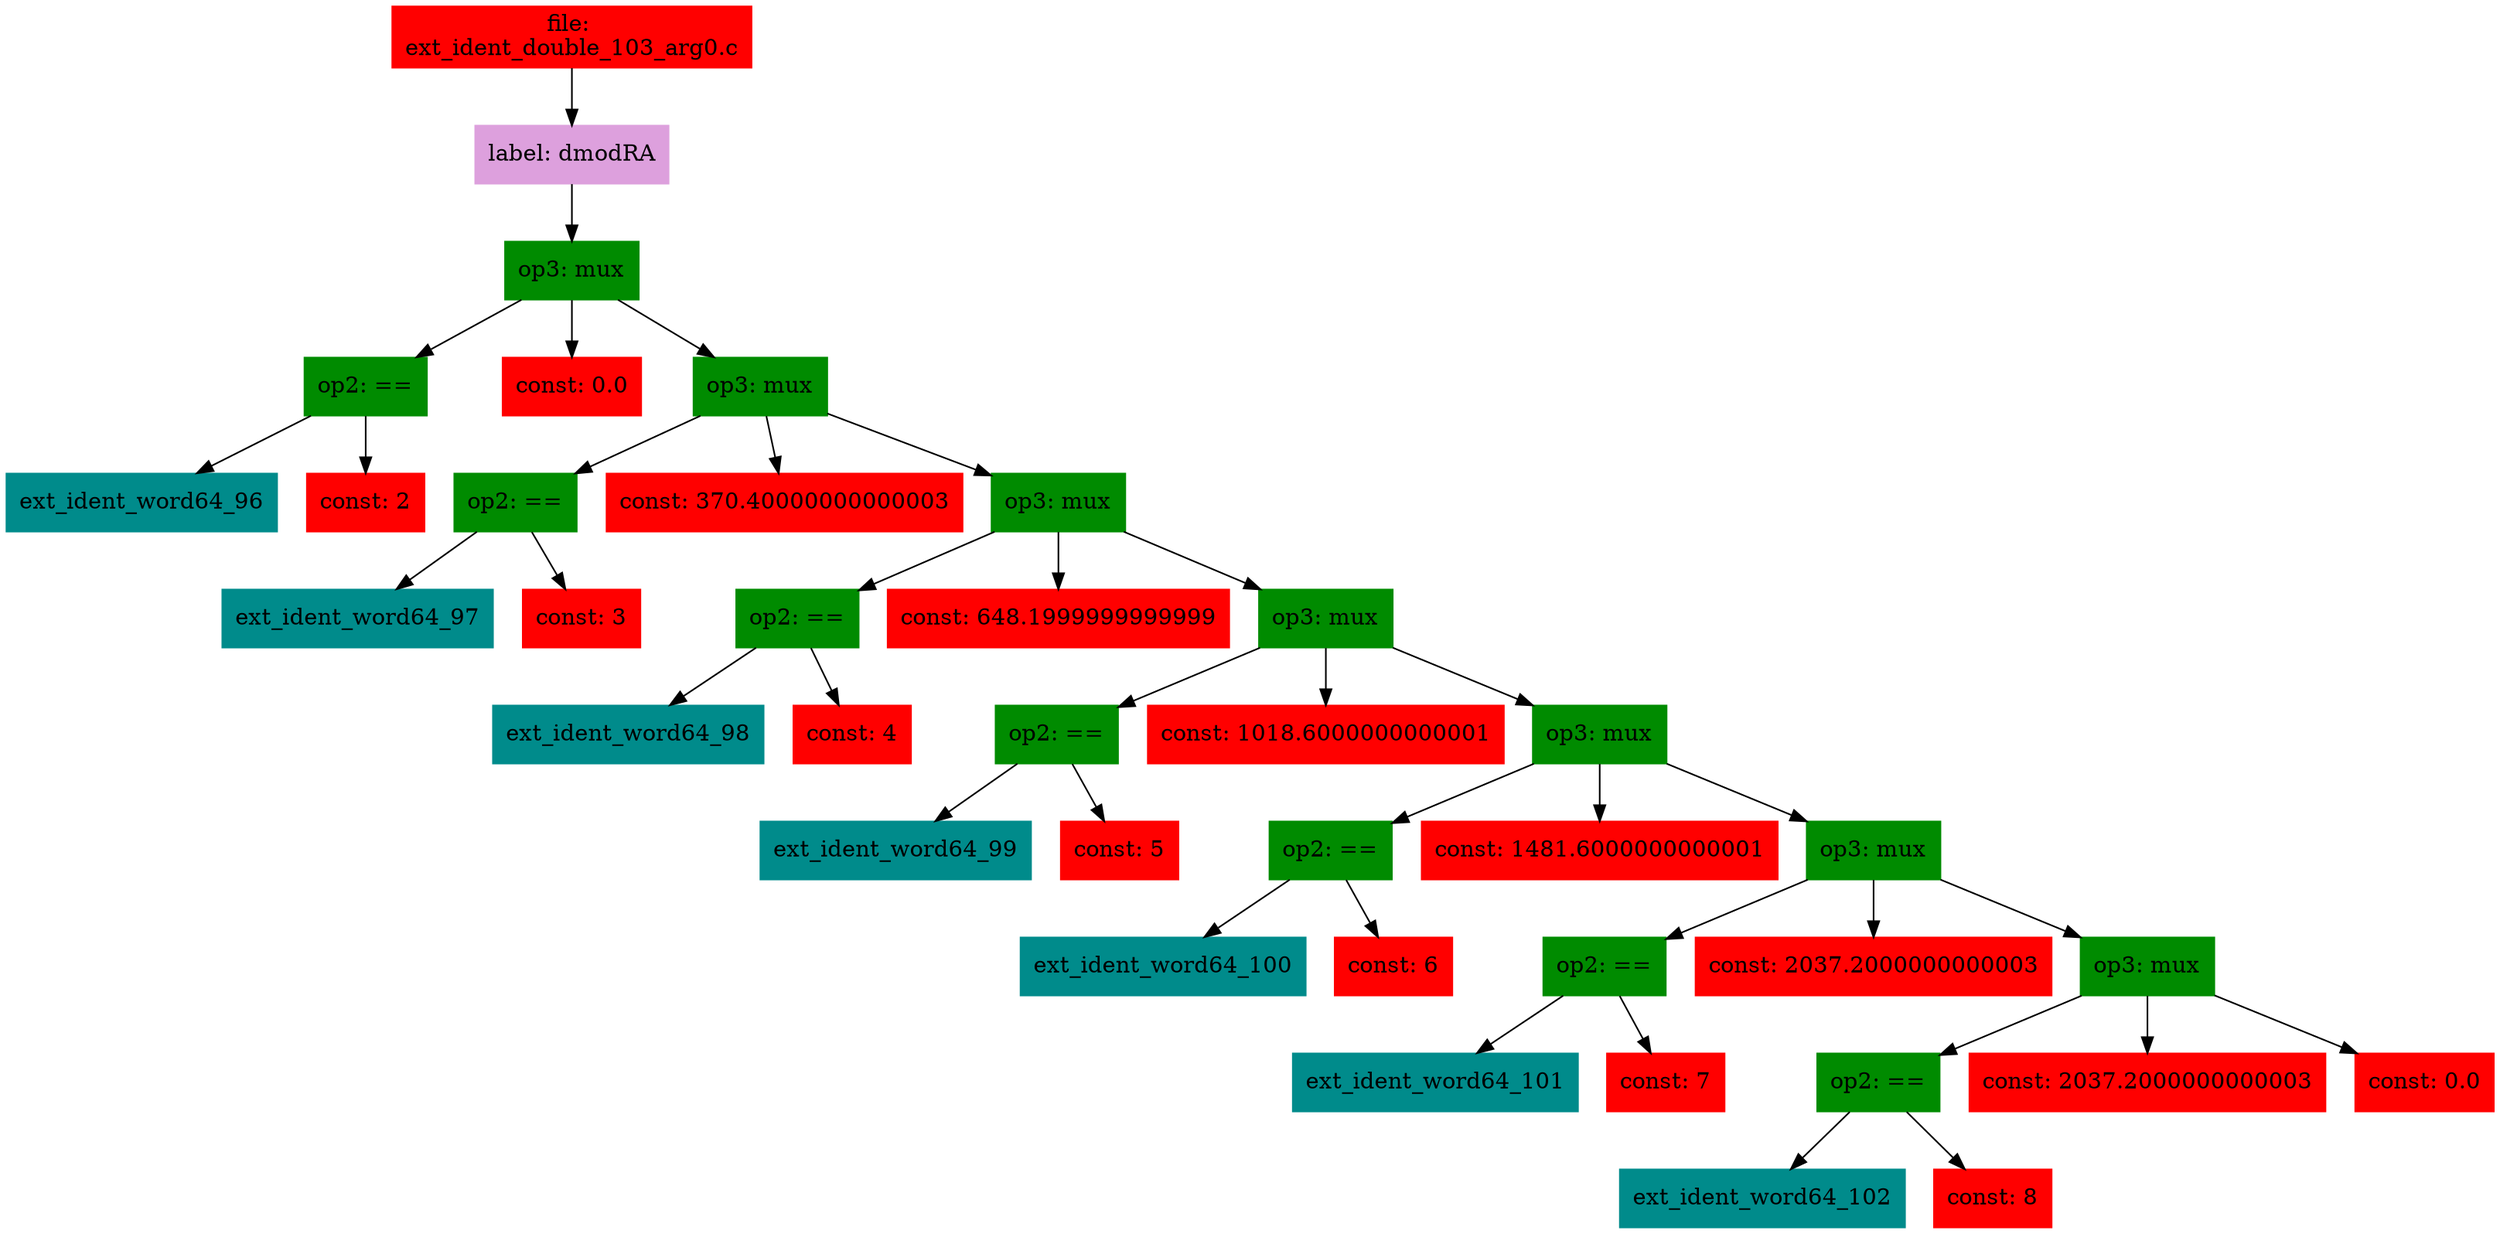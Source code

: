 digraph G {
node [shape=box]

0 [label="file: 
ext_ident_double_103_arg0.c",color=red, style=filled]
1 [label="label: dmodRA",color=plum, style=filled]
0 -> 1
2 [label="op3: mux",color=green4, style=filled]
1 -> 2
3 [label="op2: ==",color=green4, style=filled]
2 -> 3
4 [label="ext_ident_word64_96",color=cyan4, style=filled]
3 -> 4
41 [label="const: 2",color=red1, style=filled]
3 -> 41
42 [label="const: 0.0",color=red1, style=filled]
2 -> 42
43 [label="op3: mux",color=green4, style=filled]
2 -> 43
44 [label="op2: ==",color=green4, style=filled]
43 -> 44
45 [label="ext_ident_word64_97",color=cyan4, style=filled]
44 -> 45
82 [label="const: 3",color=red1, style=filled]
44 -> 82
83 [label="const: 370.40000000000003",color=red1, style=filled]
43 -> 83
84 [label="op3: mux",color=green4, style=filled]
43 -> 84
85 [label="op2: ==",color=green4, style=filled]
84 -> 85
86 [label="ext_ident_word64_98",color=cyan4, style=filled]
85 -> 86
123 [label="const: 4",color=red1, style=filled]
85 -> 123
124 [label="const: 648.1999999999999",color=red1, style=filled]
84 -> 124
125 [label="op3: mux",color=green4, style=filled]
84 -> 125
126 [label="op2: ==",color=green4, style=filled]
125 -> 126
127 [label="ext_ident_word64_99",color=cyan4, style=filled]
126 -> 127
164 [label="const: 5",color=red1, style=filled]
126 -> 164
165 [label="const: 1018.6000000000001",color=red1, style=filled]
125 -> 165
166 [label="op3: mux",color=green4, style=filled]
125 -> 166
167 [label="op2: ==",color=green4, style=filled]
166 -> 167
168 [label="ext_ident_word64_100",color=cyan4, style=filled]
167 -> 168
205 [label="const: 6",color=red1, style=filled]
167 -> 205
206 [label="const: 1481.6000000000001",color=red1, style=filled]
166 -> 206
207 [label="op3: mux",color=green4, style=filled]
166 -> 207
208 [label="op2: ==",color=green4, style=filled]
207 -> 208
209 [label="ext_ident_word64_101",color=cyan4, style=filled]
208 -> 209
246 [label="const: 7",color=red1, style=filled]
208 -> 246
247 [label="const: 2037.2000000000003",color=red1, style=filled]
207 -> 247
248 [label="op3: mux",color=green4, style=filled]
207 -> 248
249 [label="op2: ==",color=green4, style=filled]
248 -> 249
250 [label="ext_ident_word64_102",color=cyan4, style=filled]
249 -> 250
287 [label="const: 8",color=red1, style=filled]
249 -> 287
288 [label="const: 2037.2000000000003",color=red1, style=filled]
248 -> 288
289 [label="const: 0.0",color=red1, style=filled]
248 -> 289


}

